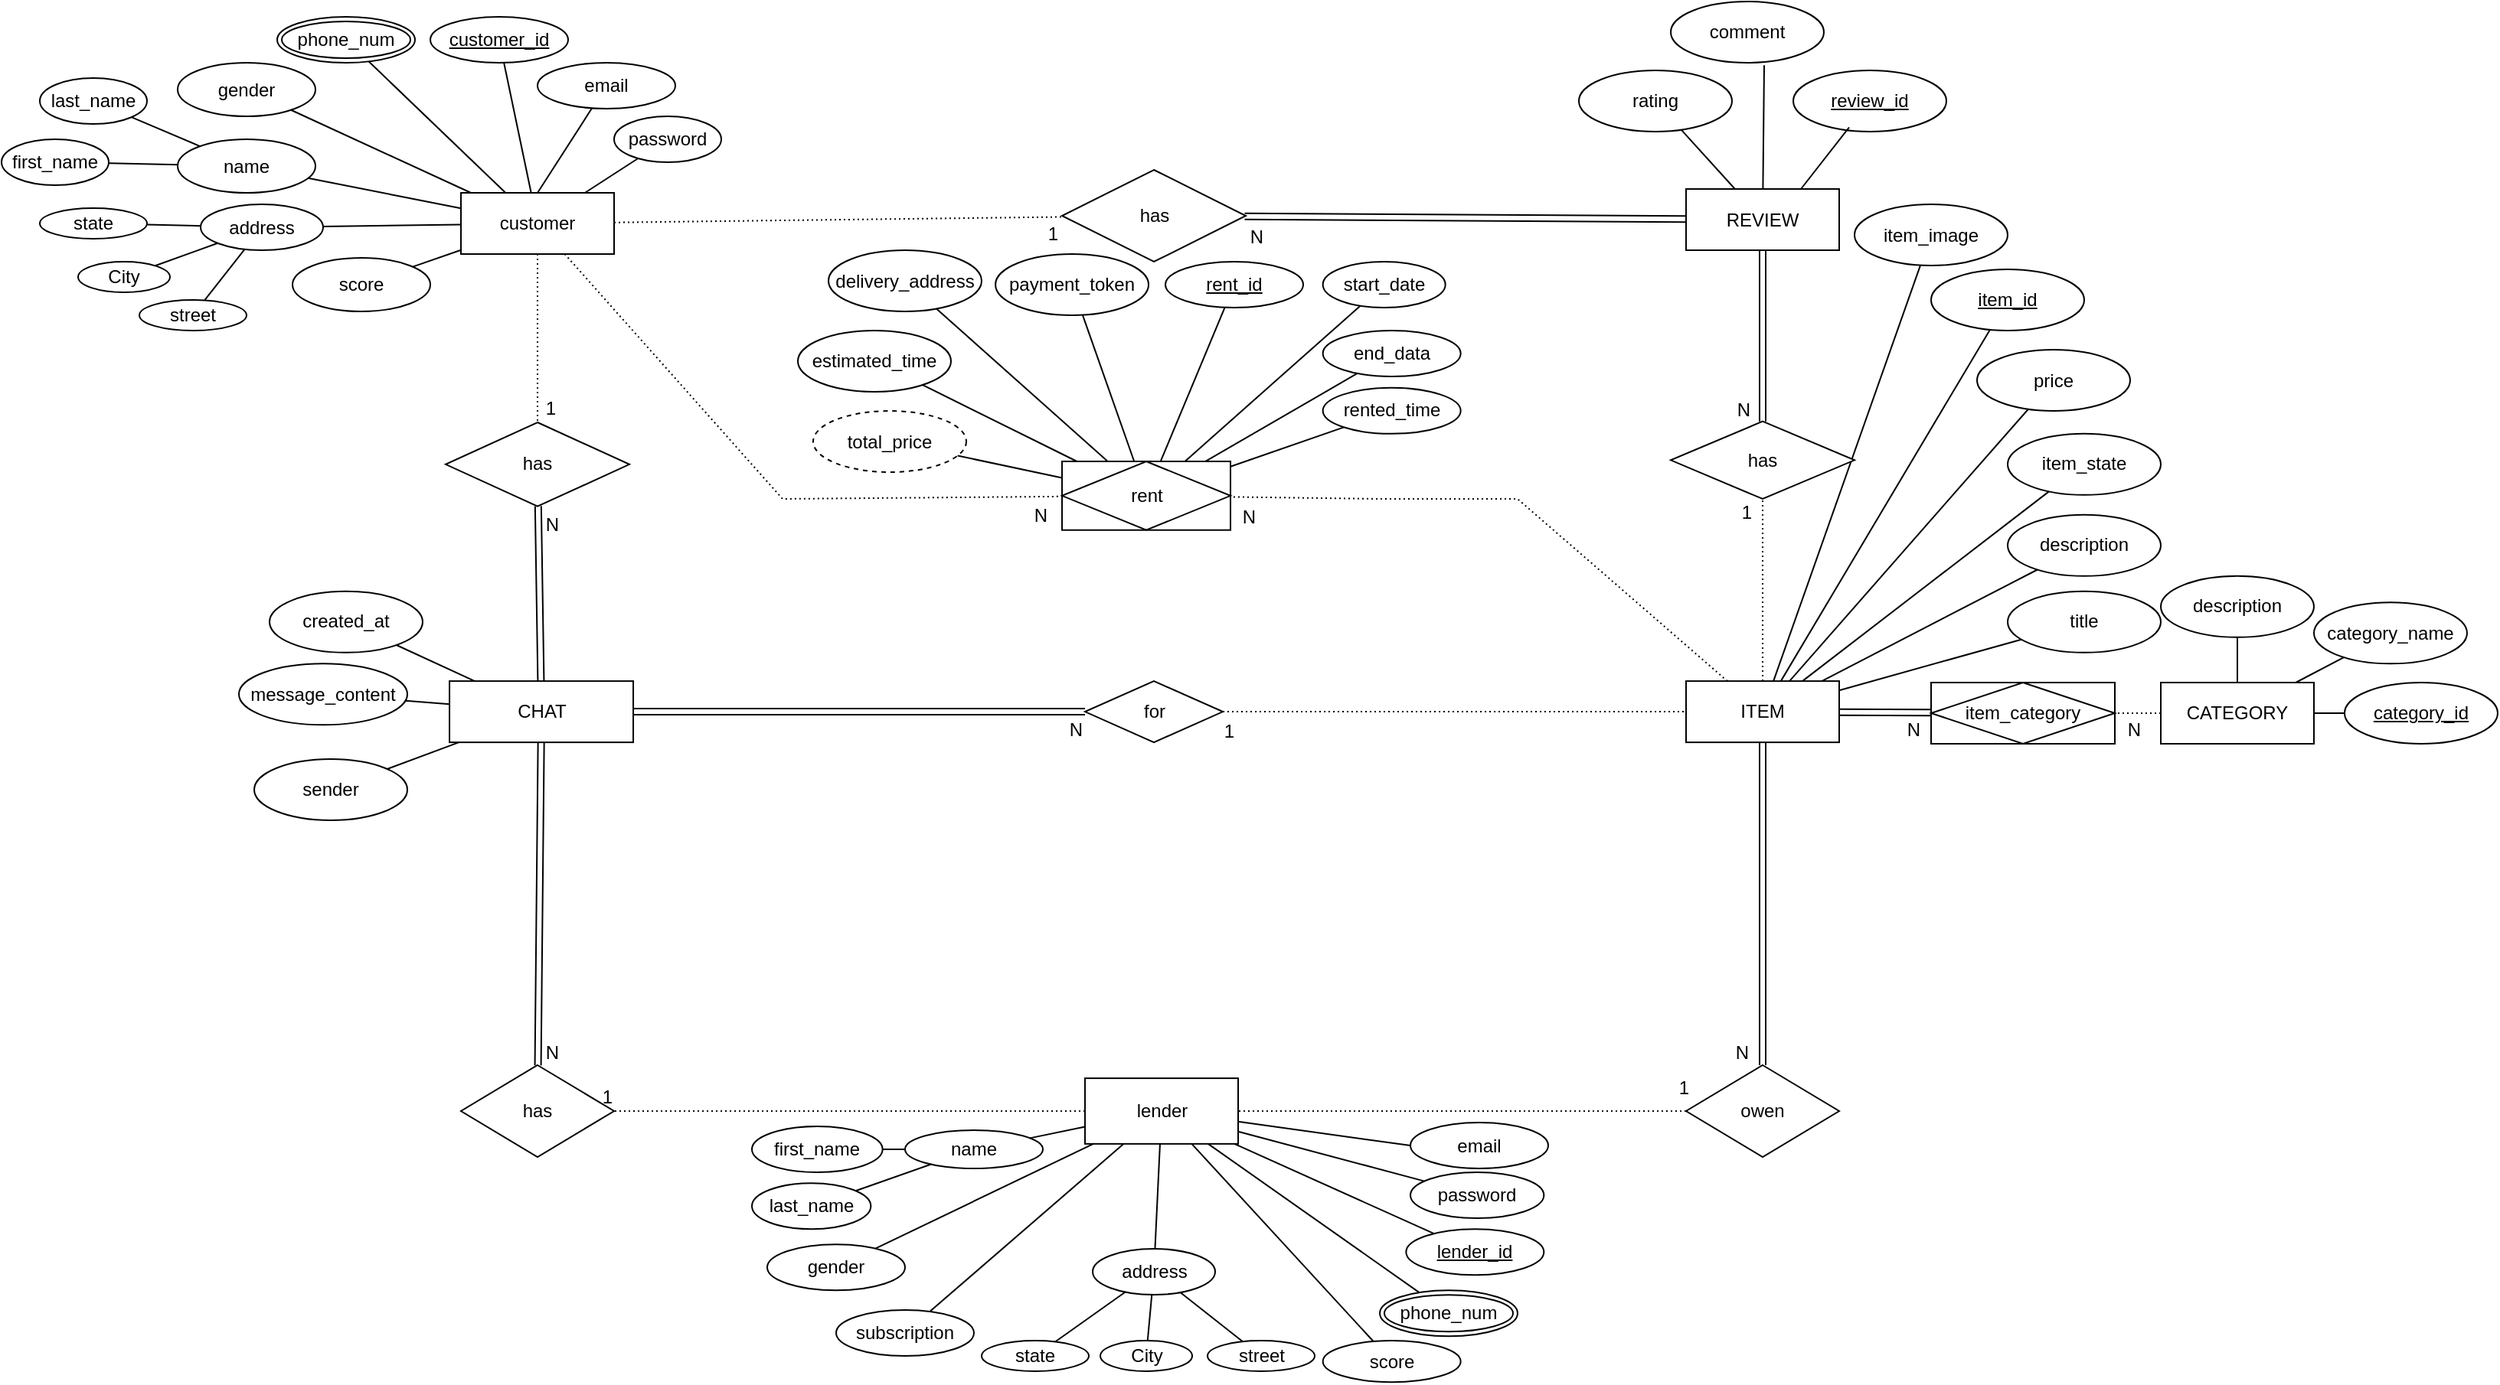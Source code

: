 <mxfile version="26.2.2">
  <diagram name="Page-1" id="l9JlZQkNLKE_KTfB_-UX">
    <mxGraphModel dx="3428" dy="1243" grid="1" gridSize="10" guides="1" tooltips="1" connect="1" arrows="1" fold="1" page="0" pageScale="1" pageWidth="1654" pageHeight="1169" background="#ffffff" math="0" shadow="0">
      <root>
        <mxCell id="0" />
        <mxCell id="1" parent="0" />
        <mxCell id="wPHAMOmzvQz0wvzDcsgE-16" value="ITEM" style="whiteSpace=wrap;html=1;align=center;labelBackgroundColor=none;" parent="1" vertex="1">
          <mxGeometry x="-530.0" y="439.06" width="100" height="40" as="geometry" />
        </mxCell>
        <mxCell id="wPHAMOmzvQz0wvzDcsgE-18" value="CATEGORY" style="whiteSpace=wrap;html=1;align=center;labelBackgroundColor=none;" parent="1" vertex="1">
          <mxGeometry x="-220" y="440" width="100" height="40" as="geometry" />
        </mxCell>
        <mxCell id="wPHAMOmzvQz0wvzDcsgE-19" value="CHAT" style="whiteSpace=wrap;html=1;align=center;labelBackgroundColor=none;" parent="1" vertex="1">
          <mxGeometry x="-1337.48" y="439.06" width="120" height="40" as="geometry" />
        </mxCell>
        <mxCell id="wPHAMOmzvQz0wvzDcsgE-49" value="address" style="ellipse;whiteSpace=wrap;html=1;align=center;labelBackgroundColor=none;" parent="1" vertex="1">
          <mxGeometry x="-1500" y="127.5" width="80" height="30" as="geometry" />
        </mxCell>
        <mxCell id="wPHAMOmzvQz0wvzDcsgE-50" value="gender" style="ellipse;whiteSpace=wrap;html=1;align=center;labelBackgroundColor=none;" parent="1" vertex="1">
          <mxGeometry x="-1130" y="807.13" width="90" height="30" as="geometry" />
        </mxCell>
        <mxCell id="wPHAMOmzvQz0wvzDcsgE-51" value="name" style="ellipse;whiteSpace=wrap;html=1;align=center;labelBackgroundColor=none;" parent="1" vertex="1">
          <mxGeometry x="-1040" y="732.5" width="90" height="25" as="geometry" />
        </mxCell>
        <mxCell id="wPHAMOmzvQz0wvzDcsgE-59" value="last_name" style="ellipse;whiteSpace=wrap;html=1;align=center;labelBackgroundColor=none;" parent="1" vertex="1">
          <mxGeometry x="-1140.0" y="767.13" width="77.67" height="30" as="geometry" />
        </mxCell>
        <mxCell id="wPHAMOmzvQz0wvzDcsgE-61" value="" style="endArrow=none;html=1;rounded=0;labelBackgroundColor=none;fontColor=default;" parent="1" source="zcDrhBrNaWHTgkZdKlLX-1" target="wPHAMOmzvQz0wvzDcsgE-50" edge="1">
          <mxGeometry relative="1" as="geometry">
            <mxPoint x="-637.17" y="867.13" as="sourcePoint" />
            <mxPoint x="-577.17" y="937.13" as="targetPoint" />
          </mxGeometry>
        </mxCell>
        <mxCell id="wPHAMOmzvQz0wvzDcsgE-62" value="" style="endArrow=none;html=1;rounded=0;labelBackgroundColor=none;fontColor=default;" parent="1" source="zcDrhBrNaWHTgkZdKlLX-2" target="wPHAMOmzvQz0wvzDcsgE-49" edge="1">
          <mxGeometry relative="1" as="geometry">
            <mxPoint x="-1350" y="-259.74" as="sourcePoint" />
            <mxPoint x="-730" y="610.26" as="targetPoint" />
          </mxGeometry>
        </mxCell>
        <mxCell id="wPHAMOmzvQz0wvzDcsgE-63" value="score" style="ellipse;whiteSpace=wrap;html=1;align=center;labelBackgroundColor=none;" parent="1" vertex="1">
          <mxGeometry x="-767.17" y="870" width="90" height="27.13" as="geometry" />
        </mxCell>
        <mxCell id="wPHAMOmzvQz0wvzDcsgE-64" value="" style="endArrow=none;html=1;rounded=0;labelBackgroundColor=none;fontColor=default;" parent="1" source="zcDrhBrNaWHTgkZdKlLX-1" target="wPHAMOmzvQz0wvzDcsgE-63" edge="1">
          <mxGeometry relative="1" as="geometry">
            <mxPoint x="-587.17" y="867.13" as="sourcePoint" />
            <mxPoint x="-647.17" y="737.13" as="targetPoint" />
            <Array as="points" />
          </mxGeometry>
        </mxCell>
        <mxCell id="wPHAMOmzvQz0wvzDcsgE-66" value="state" style="ellipse;whiteSpace=wrap;html=1;align=center;labelBackgroundColor=none;" parent="1" vertex="1">
          <mxGeometry x="-1605" y="130" width="70" height="20" as="geometry" />
        </mxCell>
        <mxCell id="wPHAMOmzvQz0wvzDcsgE-67" value="" style="endArrow=none;html=1;rounded=0;labelBackgroundColor=none;fontColor=default;" parent="1" source="wPHAMOmzvQz0wvzDcsgE-66" target="wPHAMOmzvQz0wvzDcsgE-49" edge="1">
          <mxGeometry relative="1" as="geometry">
            <mxPoint x="-890" y="520.26" as="sourcePoint" />
            <mxPoint x="-730" y="520.26" as="targetPoint" />
          </mxGeometry>
        </mxCell>
        <mxCell id="wPHAMOmzvQz0wvzDcsgE-68" value="street" style="ellipse;whiteSpace=wrap;html=1;align=center;labelBackgroundColor=none;" parent="1" vertex="1">
          <mxGeometry x="-1540" y="190" width="70" height="20" as="geometry" />
        </mxCell>
        <mxCell id="wPHAMOmzvQz0wvzDcsgE-70" value="" style="endArrow=none;html=1;rounded=0;labelBackgroundColor=none;fontColor=default;" parent="1" source="wPHAMOmzvQz0wvzDcsgE-68" target="wPHAMOmzvQz0wvzDcsgE-49" edge="1">
          <mxGeometry relative="1" as="geometry">
            <mxPoint x="-890" y="520.26" as="sourcePoint" />
            <mxPoint x="-730" y="520.26" as="targetPoint" />
            <Array as="points" />
          </mxGeometry>
        </mxCell>
        <mxCell id="wPHAMOmzvQz0wvzDcsgE-72" value="" style="endArrow=none;html=1;rounded=0;labelBackgroundColor=none;fontColor=default;" parent="1" source="wPHAMOmzvQz0wvzDcsgE-71" target="wPHAMOmzvQz0wvzDcsgE-49" edge="1">
          <mxGeometry relative="1" as="geometry">
            <mxPoint x="-1510.02" y="210" as="sourcePoint" />
            <mxPoint x="-730" y="520.26" as="targetPoint" />
          </mxGeometry>
        </mxCell>
        <mxCell id="wPHAMOmzvQz0wvzDcsgE-74" value="" style="endArrow=none;html=1;rounded=0;labelBackgroundColor=none;fontColor=default;" parent="1" source="zcDrhBrNaWHTgkZdKlLX-1" target="wPHAMOmzvQz0wvzDcsgE-80" edge="1">
          <mxGeometry relative="1" as="geometry">
            <mxPoint x="-597.17" y="857.13" as="sourcePoint" />
            <mxPoint x="-557.65" y="854.655" as="targetPoint" />
          </mxGeometry>
        </mxCell>
        <mxCell id="wPHAMOmzvQz0wvzDcsgE-75" value="" style="endArrow=none;html=1;rounded=0;labelBackgroundColor=none;fontColor=default;" parent="1" source="wPHAMOmzvQz0wvzDcsgE-59" target="wPHAMOmzvQz0wvzDcsgE-51" edge="1">
          <mxGeometry relative="1" as="geometry">
            <mxPoint x="-745.97" y="782.13" as="sourcePoint" />
            <mxPoint x="-585.97" y="782.13" as="targetPoint" />
          </mxGeometry>
        </mxCell>
        <mxCell id="wPHAMOmzvQz0wvzDcsgE-77" value="" style="endArrow=none;html=1;rounded=0;labelBackgroundColor=none;fontColor=default;" parent="1" source="wPHAMOmzvQz0wvzDcsgE-55" target="wPHAMOmzvQz0wvzDcsgE-51" edge="1">
          <mxGeometry relative="1" as="geometry">
            <mxPoint x="-990.97" y="902.13" as="sourcePoint" />
            <mxPoint x="-585.97" y="782.13" as="targetPoint" />
          </mxGeometry>
        </mxCell>
        <mxCell id="wPHAMOmzvQz0wvzDcsgE-78" value="" style="endArrow=none;html=1;rounded=0;labelBackgroundColor=none;fontColor=default;" parent="1" source="wPHAMOmzvQz0wvzDcsgE-51" target="zcDrhBrNaWHTgkZdKlLX-1" edge="1">
          <mxGeometry relative="1" as="geometry">
            <mxPoint x="-737.17" y="847.13" as="sourcePoint" />
            <mxPoint x="-687.17" y="857.13" as="targetPoint" />
          </mxGeometry>
        </mxCell>
        <mxCell id="wPHAMOmzvQz0wvzDcsgE-79" value="phone_num" style="ellipse;shape=doubleEllipse;margin=3;whiteSpace=wrap;html=1;align=center;labelBackgroundColor=none;" parent="1" vertex="1">
          <mxGeometry x="-730.0" y="837.13" width="90" height="30" as="geometry" />
        </mxCell>
        <mxCell id="wPHAMOmzvQz0wvzDcsgE-80" value="lender_id" style="ellipse;whiteSpace=wrap;html=1;align=center;fontStyle=4;labelBackgroundColor=none;" parent="1" vertex="1">
          <mxGeometry x="-712.83" y="797.13" width="90" height="30" as="geometry" />
        </mxCell>
        <mxCell id="wPHAMOmzvQz0wvzDcsgE-81" value="" style="endArrow=none;html=1;rounded=0;labelBackgroundColor=none;fontColor=default;" parent="1" source="zcDrhBrNaWHTgkZdKlLX-1" target="wPHAMOmzvQz0wvzDcsgE-79" edge="1">
          <mxGeometry relative="1" as="geometry">
            <mxPoint x="-587.17" y="847.13" as="sourcePoint" />
            <mxPoint x="-577.17" y="847.13" as="targetPoint" />
          </mxGeometry>
        </mxCell>
        <mxCell id="wPHAMOmzvQz0wvzDcsgE-84" value="email" style="ellipse;whiteSpace=wrap;html=1;align=center;labelBackgroundColor=none;" parent="1" vertex="1">
          <mxGeometry x="-710.0" y="727.5" width="90" height="30" as="geometry" />
        </mxCell>
        <mxCell id="wPHAMOmzvQz0wvzDcsgE-85" value="" style="endArrow=none;html=1;rounded=0;entryX=0;entryY=0.5;entryDx=0;entryDy=0;labelBackgroundColor=none;fontColor=default;" parent="1" source="zcDrhBrNaWHTgkZdKlLX-1" target="wPHAMOmzvQz0wvzDcsgE-84" edge="1">
          <mxGeometry relative="1" as="geometry">
            <mxPoint x="-587.17" y="837.13" as="sourcePoint" />
            <mxPoint x="-577.17" y="847.13" as="targetPoint" />
          </mxGeometry>
        </mxCell>
        <mxCell id="wPHAMOmzvQz0wvzDcsgE-86" value="password" style="ellipse;whiteSpace=wrap;html=1;align=center;labelBackgroundColor=none;" parent="1" vertex="1">
          <mxGeometry x="-710" y="760" width="87.17" height="30" as="geometry" />
        </mxCell>
        <mxCell id="wPHAMOmzvQz0wvzDcsgE-87" value="" style="endArrow=none;html=1;rounded=0;labelBackgroundColor=none;fontColor=default;" parent="1" source="zcDrhBrNaWHTgkZdKlLX-1" target="wPHAMOmzvQz0wvzDcsgE-86" edge="1">
          <mxGeometry relative="1" as="geometry">
            <mxPoint x="-587.17" y="837.13" as="sourcePoint" />
            <mxPoint x="-577.17" y="847.13" as="targetPoint" />
          </mxGeometry>
        </mxCell>
        <mxCell id="wPHAMOmzvQz0wvzDcsgE-96" value="owen" style="shape=rhombus;perimeter=rhombusPerimeter;whiteSpace=wrap;html=1;align=center;labelBackgroundColor=none;" parent="1" vertex="1">
          <mxGeometry x="-530" y="690" width="100" height="60" as="geometry" />
        </mxCell>
        <mxCell id="wPHAMOmzvQz0wvzDcsgE-97" value="" style="shape=link;html=1;rounded=0;entryX=0.5;entryY=1;entryDx=0;entryDy=0;labelBackgroundColor=none;fontColor=default;" parent="1" source="wPHAMOmzvQz0wvzDcsgE-96" target="wPHAMOmzvQz0wvzDcsgE-16" edge="1">
          <mxGeometry relative="1" as="geometry">
            <mxPoint x="-481.3" y="722.87" as="sourcePoint" />
            <mxPoint x="-596.3" y="552.87" as="targetPoint" />
          </mxGeometry>
        </mxCell>
        <mxCell id="wPHAMOmzvQz0wvzDcsgE-99" value="" style="endArrow=none;html=1;rounded=0;dashed=1;dashPattern=1 2;labelBackgroundColor=none;fontColor=default;" parent="1" source="wPHAMOmzvQz0wvzDcsgE-96" target="zcDrhBrNaWHTgkZdKlLX-1" edge="1">
          <mxGeometry relative="1" as="geometry">
            <mxPoint x="-1002.17" y="640" as="sourcePoint" />
            <mxPoint x="-985.17" y="933.76" as="targetPoint" />
            <Array as="points" />
          </mxGeometry>
        </mxCell>
        <mxCell id="wPHAMOmzvQz0wvzDcsgE-111" value="item_id" style="ellipse;whiteSpace=wrap;html=1;align=center;fontStyle=4;labelBackgroundColor=none;" parent="1" vertex="1">
          <mxGeometry x="-370" y="170.0" width="100" height="40" as="geometry" />
        </mxCell>
        <mxCell id="wPHAMOmzvQz0wvzDcsgE-113" value="item_image" style="ellipse;whiteSpace=wrap;html=1;align=center;labelBackgroundColor=none;" parent="1" vertex="1">
          <mxGeometry x="-420" y="127.5" width="100" height="40" as="geometry" />
        </mxCell>
        <mxCell id="wPHAMOmzvQz0wvzDcsgE-114" value="price" style="ellipse;whiteSpace=wrap;html=1;align=center;labelBackgroundColor=none;" parent="1" vertex="1">
          <mxGeometry x="-340" y="222.5" width="100" height="40" as="geometry" />
        </mxCell>
        <mxCell id="wPHAMOmzvQz0wvzDcsgE-115" value="description" style="ellipse;whiteSpace=wrap;html=1;align=center;labelBackgroundColor=none;" parent="1" vertex="1">
          <mxGeometry x="-320" y="330.43" width="100" height="40" as="geometry" />
        </mxCell>
        <mxCell id="wPHAMOmzvQz0wvzDcsgE-117" value="item_state" style="ellipse;whiteSpace=wrap;html=1;align=center;labelBackgroundColor=none;" parent="1" vertex="1">
          <mxGeometry x="-320" y="277.43" width="100" height="40" as="geometry" />
        </mxCell>
        <mxCell id="wPHAMOmzvQz0wvzDcsgE-118" value="title" style="ellipse;whiteSpace=wrap;html=1;align=center;labelBackgroundColor=none;" parent="1" vertex="1">
          <mxGeometry x="-320" y="380.43" width="100" height="40" as="geometry" />
        </mxCell>
        <mxCell id="wPHAMOmzvQz0wvzDcsgE-119" value="" style="endArrow=none;html=1;rounded=0;labelBackgroundColor=none;fontColor=default;" parent="1" source="wPHAMOmzvQz0wvzDcsgE-16" target="wPHAMOmzvQz0wvzDcsgE-114" edge="1">
          <mxGeometry relative="1" as="geometry">
            <mxPoint x="-306.3" y="688.72" as="sourcePoint" />
            <mxPoint x="-146.3" y="688.72" as="targetPoint" />
          </mxGeometry>
        </mxCell>
        <mxCell id="wPHAMOmzvQz0wvzDcsgE-120" value="" style="endArrow=none;html=1;rounded=0;labelBackgroundColor=none;fontColor=default;" parent="1" source="wPHAMOmzvQz0wvzDcsgE-16" target="wPHAMOmzvQz0wvzDcsgE-115" edge="1">
          <mxGeometry relative="1" as="geometry">
            <mxPoint x="-306.3" y="688.72" as="sourcePoint" />
            <mxPoint x="-303.1" y="538.72" as="targetPoint" />
          </mxGeometry>
        </mxCell>
        <mxCell id="wPHAMOmzvQz0wvzDcsgE-122" value="" style="endArrow=none;html=1;rounded=0;labelBackgroundColor=none;fontColor=default;" parent="1" source="wPHAMOmzvQz0wvzDcsgE-113" target="wPHAMOmzvQz0wvzDcsgE-16" edge="1">
          <mxGeometry relative="1" as="geometry">
            <mxPoint x="-306.3" y="688.72" as="sourcePoint" />
            <mxPoint x="-426.3" y="578.72" as="targetPoint" />
          </mxGeometry>
        </mxCell>
        <mxCell id="wPHAMOmzvQz0wvzDcsgE-125" value="" style="endArrow=none;html=1;rounded=0;labelBackgroundColor=none;fontColor=default;" parent="1" source="wPHAMOmzvQz0wvzDcsgE-111" target="wPHAMOmzvQz0wvzDcsgE-16" edge="1">
          <mxGeometry relative="1" as="geometry">
            <mxPoint x="-306.3" y="688.72" as="sourcePoint" />
            <mxPoint x="-146.3" y="688.72" as="targetPoint" />
          </mxGeometry>
        </mxCell>
        <mxCell id="wPHAMOmzvQz0wvzDcsgE-126" value="" style="endArrow=none;html=1;rounded=0;labelBackgroundColor=none;fontColor=default;" parent="1" source="wPHAMOmzvQz0wvzDcsgE-117" target="wPHAMOmzvQz0wvzDcsgE-16" edge="1">
          <mxGeometry relative="1" as="geometry">
            <mxPoint x="-306.3" y="688.72" as="sourcePoint" />
            <mxPoint x="-506.3" y="694.72" as="targetPoint" />
          </mxGeometry>
        </mxCell>
        <mxCell id="wPHAMOmzvQz0wvzDcsgE-128" value="" style="endArrow=none;html=1;rounded=0;labelBackgroundColor=none;fontColor=default;" parent="1" source="wPHAMOmzvQz0wvzDcsgE-118" target="wPHAMOmzvQz0wvzDcsgE-16" edge="1">
          <mxGeometry relative="1" as="geometry">
            <mxPoint x="-306.3" y="688.72" as="sourcePoint" />
            <mxPoint x="-146.3" y="688.72" as="targetPoint" />
          </mxGeometry>
        </mxCell>
        <mxCell id="LBv7Q6NV7wOnJ5ve1A3O-20" value="for" style="shape=rhombus;perimeter=rhombusPerimeter;whiteSpace=wrap;html=1;align=center;labelBackgroundColor=none;" parent="1" vertex="1">
          <mxGeometry x="-922.49" y="439.06" width="90" height="40" as="geometry" />
        </mxCell>
        <mxCell id="LBv7Q6NV7wOnJ5ve1A3O-22" value="" style="endArrow=none;html=1;rounded=0;dashed=1;dashPattern=1 2;labelBackgroundColor=none;fontColor=default;" parent="1" source="LBv7Q6NV7wOnJ5ve1A3O-20" target="wPHAMOmzvQz0wvzDcsgE-16" edge="1">
          <mxGeometry relative="1" as="geometry">
            <mxPoint x="-690" y="810" as="sourcePoint" />
            <mxPoint x="-530" y="810" as="targetPoint" />
          </mxGeometry>
        </mxCell>
        <mxCell id="LBv7Q6NV7wOnJ5ve1A3O-24" value="" style="shape=link;html=1;rounded=0;labelBackgroundColor=none;fontColor=default;" parent="1" source="wPHAMOmzvQz0wvzDcsgE-19" target="LBv7Q6NV7wOnJ5ve1A3O-20" edge="1">
          <mxGeometry relative="1" as="geometry">
            <mxPoint x="-1009.83" y="940" as="sourcePoint" />
            <mxPoint x="-1489.83" y="850" as="targetPoint" />
          </mxGeometry>
        </mxCell>
        <mxCell id="LBv7Q6NV7wOnJ5ve1A3O-25" value="N" style="resizable=0;html=1;whiteSpace=wrap;align=right;verticalAlign=bottom;labelBackgroundColor=none;" parent="LBv7Q6NV7wOnJ5ve1A3O-24" connectable="0" vertex="1">
          <mxGeometry x="1" relative="1" as="geometry">
            <mxPoint y="20" as="offset" />
          </mxGeometry>
        </mxCell>
        <mxCell id="LBv7Q6NV7wOnJ5ve1A3O-26" value="has" style="shape=rhombus;perimeter=rhombusPerimeter;whiteSpace=wrap;html=1;align=center;labelBackgroundColor=none;" parent="1" vertex="1">
          <mxGeometry x="-1340" y="270" width="120" height="54.87" as="geometry" />
        </mxCell>
        <mxCell id="LBv7Q6NV7wOnJ5ve1A3O-27" value="" style="endArrow=none;html=1;rounded=0;dashed=1;dashPattern=1 2;labelBackgroundColor=none;fontColor=default;" parent="1" source="zcDrhBrNaWHTgkZdKlLX-2" target="LBv7Q6NV7wOnJ5ve1A3O-26" edge="1">
          <mxGeometry relative="1" as="geometry">
            <mxPoint x="-1510.005" y="75.13" as="sourcePoint" />
            <mxPoint x="-799.89" y="794.87" as="targetPoint" />
          </mxGeometry>
        </mxCell>
        <mxCell id="LBv7Q6NV7wOnJ5ve1A3O-28" value="1" style="resizable=0;html=1;whiteSpace=wrap;align=right;verticalAlign=bottom;labelBackgroundColor=none;" parent="LBv7Q6NV7wOnJ5ve1A3O-27" connectable="0" vertex="1">
          <mxGeometry x="1" relative="1" as="geometry">
            <mxPoint x="13" y="-1" as="offset" />
          </mxGeometry>
        </mxCell>
        <mxCell id="LBv7Q6NV7wOnJ5ve1A3O-29" value="" style="shape=link;html=1;rounded=0;labelBackgroundColor=none;fontColor=default;" parent="1" source="wPHAMOmzvQz0wvzDcsgE-19" target="LBv7Q6NV7wOnJ5ve1A3O-26" edge="1">
          <mxGeometry relative="1" as="geometry">
            <mxPoint x="-1280" y="440" as="sourcePoint" />
            <mxPoint x="-1045" y="466.86" as="targetPoint" />
          </mxGeometry>
        </mxCell>
        <mxCell id="LBv7Q6NV7wOnJ5ve1A3O-30" value="N" style="resizable=0;html=1;whiteSpace=wrap;align=right;verticalAlign=bottom;labelBackgroundColor=none;" parent="LBv7Q6NV7wOnJ5ve1A3O-29" connectable="0" vertex="1">
          <mxGeometry x="1" relative="1" as="geometry">
            <mxPoint x="15" y="21" as="offset" />
          </mxGeometry>
        </mxCell>
        <mxCell id="LBv7Q6NV7wOnJ5ve1A3O-36" value="created_at" style="ellipse;whiteSpace=wrap;html=1;align=center;labelBackgroundColor=none;" parent="1" vertex="1">
          <mxGeometry x="-1455" y="380.43" width="100" height="40" as="geometry" />
        </mxCell>
        <mxCell id="LBv7Q6NV7wOnJ5ve1A3O-38" value="" style="endArrow=none;html=1;rounded=0;labelBackgroundColor=none;fontColor=default;" parent="1" source="LBv7Q6NV7wOnJ5ve1A3O-36" target="wPHAMOmzvQz0wvzDcsgE-19" edge="1">
          <mxGeometry relative="1" as="geometry">
            <mxPoint x="-792.48" y="579.06" as="sourcePoint" />
            <mxPoint x="-632.48" y="579.06" as="targetPoint" />
          </mxGeometry>
        </mxCell>
        <mxCell id="LBv7Q6NV7wOnJ5ve1A3O-51" value="&lt;div&gt;message_content&lt;/div&gt;" style="ellipse;whiteSpace=wrap;html=1;align=center;labelBackgroundColor=none;" parent="1" vertex="1">
          <mxGeometry x="-1475" y="427.67" width="110" height="40" as="geometry" />
        </mxCell>
        <mxCell id="LBv7Q6NV7wOnJ5ve1A3O-58" value="" style="endArrow=none;html=1;rounded=0;labelBackgroundColor=none;fontColor=default;" parent="1" source="wPHAMOmzvQz0wvzDcsgE-19" target="LBv7Q6NV7wOnJ5ve1A3O-51" edge="1">
          <mxGeometry relative="1" as="geometry">
            <mxPoint x="-1363.248" y="593.06" as="sourcePoint" />
            <mxPoint x="-740.0" y="744.65" as="targetPoint" />
          </mxGeometry>
        </mxCell>
        <mxCell id="LBv7Q6NV7wOnJ5ve1A3O-65" value="item_category" style="shape=associativeEntity;whiteSpace=wrap;html=1;align=center;labelBackgroundColor=none;" parent="1" vertex="1">
          <mxGeometry x="-370" y="440" width="120" height="40" as="geometry" />
        </mxCell>
        <mxCell id="LBv7Q6NV7wOnJ5ve1A3O-71" value="" style="endArrow=none;html=1;rounded=0;dashed=1;dashPattern=1 2;labelBackgroundColor=none;fontColor=default;" parent="1" source="wPHAMOmzvQz0wvzDcsgE-18" target="LBv7Q6NV7wOnJ5ve1A3O-65" edge="1">
          <mxGeometry relative="1" as="geometry">
            <mxPoint x="-494.37" y="310.65" as="sourcePoint" />
            <mxPoint x="-344.37" y="480.65" as="targetPoint" />
          </mxGeometry>
        </mxCell>
        <mxCell id="LBv7Q6NV7wOnJ5ve1A3O-73" value="category_id" style="ellipse;whiteSpace=wrap;html=1;align=center;fontStyle=4;labelBackgroundColor=none;" parent="1" vertex="1">
          <mxGeometry x="-100.0" y="440.0" width="100" height="40" as="geometry" />
        </mxCell>
        <mxCell id="LBv7Q6NV7wOnJ5ve1A3O-74" value="category_name" style="ellipse;whiteSpace=wrap;html=1;align=center;labelBackgroundColor=none;" parent="1" vertex="1">
          <mxGeometry x="-120.0" y="387.67" width="100" height="40" as="geometry" />
        </mxCell>
        <mxCell id="LBv7Q6NV7wOnJ5ve1A3O-75" value="description" style="ellipse;whiteSpace=wrap;html=1;align=center;labelBackgroundColor=none;" parent="1" vertex="1">
          <mxGeometry x="-220.0" y="370.43" width="100" height="40" as="geometry" />
        </mxCell>
        <mxCell id="LBv7Q6NV7wOnJ5ve1A3O-76" value="" style="endArrow=none;html=1;rounded=0;labelBackgroundColor=none;fontColor=default;" parent="1" source="wPHAMOmzvQz0wvzDcsgE-18" target="LBv7Q6NV7wOnJ5ve1A3O-74" edge="1">
          <mxGeometry relative="1" as="geometry">
            <mxPoint x="-695" y="409.06" as="sourcePoint" />
            <mxPoint x="-535" y="409.06" as="targetPoint" />
          </mxGeometry>
        </mxCell>
        <mxCell id="LBv7Q6NV7wOnJ5ve1A3O-77" value="" style="endArrow=none;html=1;rounded=0;labelBackgroundColor=none;fontColor=default;" parent="1" source="wPHAMOmzvQz0wvzDcsgE-18" target="LBv7Q6NV7wOnJ5ve1A3O-73" edge="1">
          <mxGeometry relative="1" as="geometry">
            <mxPoint x="-695" y="409.06" as="sourcePoint" />
            <mxPoint x="-535" y="409.06" as="targetPoint" />
          </mxGeometry>
        </mxCell>
        <mxCell id="LBv7Q6NV7wOnJ5ve1A3O-78" value="" style="endArrow=none;html=1;rounded=0;labelBackgroundColor=none;fontColor=default;" parent="1" source="LBv7Q6NV7wOnJ5ve1A3O-75" target="wPHAMOmzvQz0wvzDcsgE-18" edge="1">
          <mxGeometry relative="1" as="geometry">
            <mxPoint x="-695" y="409.06" as="sourcePoint" />
            <mxPoint x="-535" y="409.06" as="targetPoint" />
          </mxGeometry>
        </mxCell>
        <mxCell id="LBv7Q6NV7wOnJ5ve1A3O-79" value="" style="shape=link;html=1;rounded=0;labelBackgroundColor=none;fontColor=default;" parent="1" source="wPHAMOmzvQz0wvzDcsgE-16" target="LBv7Q6NV7wOnJ5ve1A3O-65" edge="1">
          <mxGeometry relative="1" as="geometry">
            <mxPoint x="-730" y="288.72" as="sourcePoint" />
            <mxPoint x="-570" y="288.72" as="targetPoint" />
          </mxGeometry>
        </mxCell>
        <mxCell id="LBv7Q6NV7wOnJ5ve1A3O-80" value="N" style="resizable=0;html=1;whiteSpace=wrap;align=right;verticalAlign=bottom;labelBackgroundColor=none;" parent="LBv7Q6NV7wOnJ5ve1A3O-79" connectable="0" vertex="1">
          <mxGeometry x="1" relative="1" as="geometry">
            <mxPoint x="-5" y="20" as="offset" />
          </mxGeometry>
        </mxCell>
        <mxCell id="LBv7Q6NV7wOnJ5ve1A3O-121" value="delivery_address" style="ellipse;whiteSpace=wrap;html=1;align=center;labelBackgroundColor=none;" parent="1" vertex="1">
          <mxGeometry x="-1090" y="157.5" width="100" height="40" as="geometry" />
        </mxCell>
        <mxCell id="LBv7Q6NV7wOnJ5ve1A3O-122" value="" style="endArrow=none;html=1;rounded=0;labelBackgroundColor=none;fontColor=default;" parent="1" source="zcDrhBrNaWHTgkZdKlLX-59" target="LBv7Q6NV7wOnJ5ve1A3O-121" edge="1">
          <mxGeometry relative="1" as="geometry">
            <mxPoint x="-909.218" y="521.68" as="sourcePoint" />
            <mxPoint x="-497.17" y="74.68" as="targetPoint" />
            <Array as="points" />
          </mxGeometry>
        </mxCell>
        <mxCell id="aZTp0AiIuB95CZH_338X-19" value="REVIEW" style="whiteSpace=wrap;html=1;align=center;labelBackgroundColor=none;" parent="1" vertex="1">
          <mxGeometry x="-530" y="117.5" width="100" height="40" as="geometry" />
        </mxCell>
        <mxCell id="aZTp0AiIuB95CZH_338X-21" value="review_id" style="ellipse;whiteSpace=wrap;html=1;align=center;fontStyle=4;labelBackgroundColor=none;" parent="1" vertex="1">
          <mxGeometry x="-460.0" y="40" width="100" height="40" as="geometry" />
        </mxCell>
        <mxCell id="aZTp0AiIuB95CZH_338X-23" value="comment" style="ellipse;whiteSpace=wrap;html=1;align=center;labelBackgroundColor=none;" parent="1" vertex="1">
          <mxGeometry x="-540" y="-5" width="100" height="40" as="geometry" />
        </mxCell>
        <mxCell id="aZTp0AiIuB95CZH_338X-24" value="" style="endArrow=none;html=1;rounded=0;exitX=0.365;exitY=0.929;exitDx=0;exitDy=0;exitPerimeter=0;entryX=0.75;entryY=0;entryDx=0;entryDy=0;labelBackgroundColor=none;fontColor=default;" parent="1" source="aZTp0AiIuB95CZH_338X-21" target="aZTp0AiIuB95CZH_338X-19" edge="1">
          <mxGeometry relative="1" as="geometry">
            <mxPoint x="612.83" y="687.5" as="sourcePoint" />
            <mxPoint x="772.83" y="687.5" as="targetPoint" />
          </mxGeometry>
        </mxCell>
        <mxCell id="aZTp0AiIuB95CZH_338X-25" value="" style="endArrow=none;html=1;rounded=0;exitX=0.61;exitY=1.042;exitDx=0;exitDy=0;exitPerimeter=0;labelBackgroundColor=none;fontColor=default;" parent="1" source="aZTp0AiIuB95CZH_338X-23" target="aZTp0AiIuB95CZH_338X-19" edge="1">
          <mxGeometry relative="1" as="geometry">
            <mxPoint x="612.83" y="687.5" as="sourcePoint" />
            <mxPoint x="772.83" y="687.5" as="targetPoint" />
          </mxGeometry>
        </mxCell>
        <mxCell id="aZTp0AiIuB95CZH_338X-26" value="" style="endArrow=none;html=1;rounded=0;labelBackgroundColor=none;fontColor=default;" parent="1" source="aZTp0AiIuB95CZH_338X-22" target="aZTp0AiIuB95CZH_338X-19" edge="1">
          <mxGeometry relative="1" as="geometry">
            <mxPoint x="-564.57" y="46.18" as="sourcePoint" />
            <mxPoint x="772.83" y="687.5" as="targetPoint" />
          </mxGeometry>
        </mxCell>
        <mxCell id="aZTp0AiIuB95CZH_338X-31" value="" style="endArrow=none;html=1;rounded=0;dashed=1;dashPattern=1 2;labelBackgroundColor=none;fontColor=default;" parent="1" source="zcDrhBrNaWHTgkZdKlLX-2" target="aZTp0AiIuB95CZH_338X-33" edge="1">
          <mxGeometry relative="1" as="geometry">
            <mxPoint x="-1133.273" y="335" as="sourcePoint" />
            <mxPoint x="-920" y="80" as="targetPoint" />
          </mxGeometry>
        </mxCell>
        <mxCell id="aZTp0AiIuB95CZH_338X-32" value="1" style="resizable=0;html=1;whiteSpace=wrap;align=right;verticalAlign=bottom;labelBackgroundColor=none;" parent="aZTp0AiIuB95CZH_338X-31" connectable="0" vertex="1">
          <mxGeometry x="1" relative="1" as="geometry">
            <mxPoint x="-2" y="20" as="offset" />
          </mxGeometry>
        </mxCell>
        <mxCell id="aZTp0AiIuB95CZH_338X-33" value="has" style="shape=rhombus;perimeter=rhombusPerimeter;whiteSpace=wrap;html=1;align=center;labelBackgroundColor=none;" parent="1" vertex="1">
          <mxGeometry x="-937.49" y="105" width="120" height="60" as="geometry" />
        </mxCell>
        <mxCell id="aZTp0AiIuB95CZH_338X-34" value="" style="shape=link;html=1;rounded=0;labelBackgroundColor=none;fontColor=default;" parent="1" source="aZTp0AiIuB95CZH_338X-19" target="aZTp0AiIuB95CZH_338X-33" edge="1">
          <mxGeometry relative="1" as="geometry">
            <mxPoint x="-750" y="810" as="sourcePoint" />
            <mxPoint x="-590" y="810" as="targetPoint" />
          </mxGeometry>
        </mxCell>
        <mxCell id="aZTp0AiIuB95CZH_338X-35" value="N" style="resizable=0;html=1;whiteSpace=wrap;align=right;verticalAlign=bottom;labelBackgroundColor=none;" parent="aZTp0AiIuB95CZH_338X-34" connectable="0" vertex="1">
          <mxGeometry x="1" relative="1" as="geometry">
            <mxPoint x="13" y="22" as="offset" />
          </mxGeometry>
        </mxCell>
        <mxCell id="zcDrhBrNaWHTgkZdKlLX-2" value="customer" style="whiteSpace=wrap;html=1;align=center;labelBackgroundColor=none;" parent="1" vertex="1">
          <mxGeometry x="-1330" y="120" width="100" height="40" as="geometry" />
        </mxCell>
        <mxCell id="zcDrhBrNaWHTgkZdKlLX-1" value="lender" style="whiteSpace=wrap;html=1;align=center;labelBackgroundColor=none;" parent="1" vertex="1">
          <mxGeometry x="-922.49" y="698.56" width="100" height="42.87" as="geometry" />
        </mxCell>
        <mxCell id="zcDrhBrNaWHTgkZdKlLX-6" value="name" style="ellipse;whiteSpace=wrap;html=1;align=center;labelBackgroundColor=none;" parent="1" vertex="1">
          <mxGeometry x="-1515" y="85" width="90" height="35" as="geometry" />
        </mxCell>
        <mxCell id="zcDrhBrNaWHTgkZdKlLX-7" value="first_name" style="ellipse;whiteSpace=wrap;html=1;align=center;labelBackgroundColor=none;" parent="1" vertex="1">
          <mxGeometry x="-1630" y="85" width="70" height="30" as="geometry" />
        </mxCell>
        <mxCell id="zcDrhBrNaWHTgkZdKlLX-9" value="last_name" style="ellipse;whiteSpace=wrap;html=1;align=center;labelBackgroundColor=none;" parent="1" vertex="1">
          <mxGeometry x="-1605" y="45" width="70" height="30" as="geometry" />
        </mxCell>
        <mxCell id="zcDrhBrNaWHTgkZdKlLX-10" value="" style="endArrow=none;html=1;rounded=0;labelBackgroundColor=none;fontColor=default;" parent="1" source="zcDrhBrNaWHTgkZdKlLX-9" target="zcDrhBrNaWHTgkZdKlLX-6" edge="1">
          <mxGeometry relative="1" as="geometry">
            <mxPoint x="-510" y="810.26" as="sourcePoint" />
            <mxPoint x="-1560" y="-159.74" as="targetPoint" />
            <Array as="points" />
          </mxGeometry>
        </mxCell>
        <mxCell id="zcDrhBrNaWHTgkZdKlLX-12" value="" style="endArrow=none;html=1;rounded=0;labelBackgroundColor=none;fontColor=default;" parent="1" source="zcDrhBrNaWHTgkZdKlLX-7" target="zcDrhBrNaWHTgkZdKlLX-6" edge="1">
          <mxGeometry relative="1" as="geometry">
            <mxPoint x="-1160" y="660.26" as="sourcePoint" />
            <mxPoint x="-640" y="700.26" as="targetPoint" />
          </mxGeometry>
        </mxCell>
        <mxCell id="zcDrhBrNaWHTgkZdKlLX-14" value="email" style="ellipse;whiteSpace=wrap;html=1;align=center;labelBackgroundColor=none;" parent="1" vertex="1">
          <mxGeometry x="-1280" y="35" width="90" height="30" as="geometry" />
        </mxCell>
        <mxCell id="zcDrhBrNaWHTgkZdKlLX-15" value="" style="endArrow=none;html=1;rounded=0;exitX=0.5;exitY=0;exitDx=0;exitDy=0;labelBackgroundColor=none;fontColor=default;" parent="1" source="zcDrhBrNaWHTgkZdKlLX-2" target="zcDrhBrNaWHTgkZdKlLX-14" edge="1">
          <mxGeometry relative="1" as="geometry">
            <mxPoint x="-1445" y="-209.74" as="sourcePoint" />
            <mxPoint x="-1456.648" y="-360.001" as="targetPoint" />
            <Array as="points" />
          </mxGeometry>
        </mxCell>
        <mxCell id="zcDrhBrNaWHTgkZdKlLX-16" value="password" style="ellipse;whiteSpace=wrap;html=1;align=center;labelBackgroundColor=none;" parent="1" vertex="1">
          <mxGeometry x="-1230" y="70" width="70" height="30" as="geometry" />
        </mxCell>
        <mxCell id="zcDrhBrNaWHTgkZdKlLX-17" value="" style="endArrow=none;html=1;rounded=0;labelBackgroundColor=none;fontColor=default;" parent="1" source="zcDrhBrNaWHTgkZdKlLX-2" target="zcDrhBrNaWHTgkZdKlLX-16" edge="1">
          <mxGeometry relative="1" as="geometry">
            <mxPoint x="-1300" y="-279.74" as="sourcePoint" />
            <mxPoint x="-1345" y="-329.74" as="targetPoint" />
            <Array as="points" />
          </mxGeometry>
        </mxCell>
        <mxCell id="zcDrhBrNaWHTgkZdKlLX-18" value="gender" style="ellipse;whiteSpace=wrap;html=1;align=center;labelBackgroundColor=none;" parent="1" vertex="1">
          <mxGeometry x="-1515" y="35" width="90" height="35" as="geometry" />
        </mxCell>
        <mxCell id="zcDrhBrNaWHTgkZdKlLX-19" value="" style="endArrow=none;html=1;rounded=0;labelBackgroundColor=none;fontColor=default;" parent="1" source="zcDrhBrNaWHTgkZdKlLX-2" target="zcDrhBrNaWHTgkZdKlLX-18" edge="1">
          <mxGeometry relative="1" as="geometry">
            <mxPoint x="-870" y="465.26" as="sourcePoint" />
            <mxPoint x="-1565" y="-339.74" as="targetPoint" />
            <Array as="points" />
          </mxGeometry>
        </mxCell>
        <mxCell id="zcDrhBrNaWHTgkZdKlLX-45" value="" style="endArrow=none;html=1;rounded=0;labelBackgroundColor=none;fontColor=default;" parent="1" source="zcDrhBrNaWHTgkZdKlLX-6" target="zcDrhBrNaWHTgkZdKlLX-2" edge="1">
          <mxGeometry relative="1" as="geometry">
            <mxPoint x="-1722" y="-240.74" as="sourcePoint" />
            <mxPoint x="-1636" y="-149.74" as="targetPoint" />
          </mxGeometry>
        </mxCell>
        <mxCell id="zcDrhBrNaWHTgkZdKlLX-46" value="has" style="shape=rhombus;perimeter=rhombusPerimeter;whiteSpace=wrap;html=1;align=center;labelBackgroundColor=none;" parent="1" vertex="1">
          <mxGeometry x="-1330" y="690" width="100" height="60" as="geometry" />
        </mxCell>
        <mxCell id="zcDrhBrNaWHTgkZdKlLX-47" value="" style="endArrow=none;html=1;rounded=0;dashed=1;dashPattern=1 2;entryX=1;entryY=0.5;entryDx=0;entryDy=0;labelBackgroundColor=none;fontColor=default;" parent="1" source="zcDrhBrNaWHTgkZdKlLX-1" target="zcDrhBrNaWHTgkZdKlLX-46" edge="1">
          <mxGeometry relative="1" as="geometry">
            <mxPoint x="-654.67" y="837.13" as="sourcePoint" />
            <mxPoint x="-854.67" y="767.13" as="targetPoint" />
          </mxGeometry>
        </mxCell>
        <mxCell id="zcDrhBrNaWHTgkZdKlLX-48" value="1" style="resizable=0;html=1;whiteSpace=wrap;align=right;verticalAlign=bottom;labelBackgroundColor=none;" parent="zcDrhBrNaWHTgkZdKlLX-47" connectable="0" vertex="1">
          <mxGeometry x="1" relative="1" as="geometry">
            <mxPoint as="offset" />
          </mxGeometry>
        </mxCell>
        <mxCell id="zcDrhBrNaWHTgkZdKlLX-49" value="" style="shape=link;html=1;rounded=0;labelBackgroundColor=none;fontColor=default;" parent="1" source="wPHAMOmzvQz0wvzDcsgE-19" target="zcDrhBrNaWHTgkZdKlLX-46" edge="1">
          <mxGeometry relative="1" as="geometry">
            <mxPoint x="-860" y="760" as="sourcePoint" />
            <mxPoint x="-520" y="820" as="targetPoint" />
          </mxGeometry>
        </mxCell>
        <mxCell id="zcDrhBrNaWHTgkZdKlLX-50" value="N" style="resizable=0;html=1;whiteSpace=wrap;align=right;verticalAlign=bottom;labelBackgroundColor=none;" parent="zcDrhBrNaWHTgkZdKlLX-49" connectable="0" vertex="1">
          <mxGeometry x="1" relative="1" as="geometry">
            <mxPoint x="15" as="offset" />
          </mxGeometry>
        </mxCell>
        <mxCell id="zcDrhBrNaWHTgkZdKlLX-52" value="rent_id" style="ellipse;whiteSpace=wrap;html=1;align=center;fontStyle=4;labelBackgroundColor=none;" parent="1" vertex="1">
          <mxGeometry x="-870" y="165" width="90" height="30" as="geometry" />
        </mxCell>
        <mxCell id="zcDrhBrNaWHTgkZdKlLX-53" value="rented_time" style="ellipse;whiteSpace=wrap;html=1;align=center;labelBackgroundColor=none;" parent="1" vertex="1">
          <mxGeometry x="-767.17" y="247.43" width="90" height="30" as="geometry" />
        </mxCell>
        <mxCell id="zcDrhBrNaWHTgkZdKlLX-54" value="end_data" style="ellipse;whiteSpace=wrap;html=1;align=center;labelBackgroundColor=none;" parent="1" vertex="1">
          <mxGeometry x="-767.17" y="210.0" width="90" height="30" as="geometry" />
        </mxCell>
        <mxCell id="zcDrhBrNaWHTgkZdKlLX-55" value="start_date" style="ellipse;whiteSpace=wrap;html=1;align=center;labelBackgroundColor=none;" parent="1" vertex="1">
          <mxGeometry x="-767.17" y="165.0" width="80" height="30" as="geometry" />
        </mxCell>
        <mxCell id="zcDrhBrNaWHTgkZdKlLX-56" value="" style="endArrow=none;html=1;rounded=0;labelBackgroundColor=none;fontColor=default;" parent="1" source="zcDrhBrNaWHTgkZdKlLX-59" target="zcDrhBrNaWHTgkZdKlLX-53" edge="1">
          <mxGeometry relative="1" as="geometry">
            <mxPoint x="-821.13" y="-10.57" as="sourcePoint" />
            <mxPoint x="-822.17" y="130.43" as="targetPoint" />
          </mxGeometry>
        </mxCell>
        <mxCell id="zcDrhBrNaWHTgkZdKlLX-57" value="" style="endArrow=none;html=1;rounded=0;labelBackgroundColor=none;fontColor=default;" parent="1" source="zcDrhBrNaWHTgkZdKlLX-59" target="zcDrhBrNaWHTgkZdKlLX-54" edge="1">
          <mxGeometry relative="1" as="geometry">
            <mxPoint x="-790.17" y="-0.55" as="sourcePoint" />
            <mxPoint x="-822.17" y="130.43" as="targetPoint" />
          </mxGeometry>
        </mxCell>
        <mxCell id="zcDrhBrNaWHTgkZdKlLX-58" value="" style="endArrow=none;html=1;rounded=0;labelBackgroundColor=none;fontColor=default;" parent="1" source="zcDrhBrNaWHTgkZdKlLX-59" target="zcDrhBrNaWHTgkZdKlLX-55" edge="1">
          <mxGeometry relative="1" as="geometry">
            <mxPoint x="-737.17" y="310.43" as="sourcePoint" />
            <mxPoint x="-507.17" y="12.93" as="targetPoint" />
          </mxGeometry>
        </mxCell>
        <mxCell id="zcDrhBrNaWHTgkZdKlLX-59" value="rent" style="shape=associativeEntity;whiteSpace=wrap;html=1;align=center;labelBackgroundColor=none;" parent="1" vertex="1">
          <mxGeometry x="-937.49" y="295.49" width="110" height="44.87" as="geometry" />
        </mxCell>
        <mxCell id="zcDrhBrNaWHTgkZdKlLX-60" value="" style="endArrow=none;html=1;rounded=0;dashed=1;dashPattern=1 2;labelBackgroundColor=none;fontColor=default;" parent="1" source="zcDrhBrNaWHTgkZdKlLX-2" target="zcDrhBrNaWHTgkZdKlLX-59" edge="1">
          <mxGeometry relative="1" as="geometry">
            <mxPoint x="-1050" y="-230" as="sourcePoint" />
            <mxPoint x="-885" y="100" as="targetPoint" />
            <Array as="points">
              <mxPoint x="-1120" y="320" />
            </Array>
          </mxGeometry>
        </mxCell>
        <mxCell id="zcDrhBrNaWHTgkZdKlLX-61" value="" style="resizable=0;html=1;whiteSpace=wrap;align=right;verticalAlign=bottom;labelBackgroundColor=none;" parent="zcDrhBrNaWHTgkZdKlLX-60" connectable="0" vertex="1">
          <mxGeometry x="1" relative="1" as="geometry">
            <mxPoint y="21" as="offset" />
          </mxGeometry>
        </mxCell>
        <mxCell id="zcDrhBrNaWHTgkZdKlLX-62" value="" style="endArrow=none;html=1;rounded=0;dashed=1;dashPattern=1 2;labelBackgroundColor=none;fontColor=default;" parent="1" source="wPHAMOmzvQz0wvzDcsgE-16" target="zcDrhBrNaWHTgkZdKlLX-59" edge="1">
          <mxGeometry relative="1" as="geometry">
            <mxPoint x="-623" y="251.5" as="sourcePoint" />
            <mxPoint x="-565" y="398.533" as="targetPoint" />
            <Array as="points">
              <mxPoint x="-640" y="320" />
              <mxPoint x="-730" y="320" />
            </Array>
          </mxGeometry>
        </mxCell>
        <mxCell id="zcDrhBrNaWHTgkZdKlLX-64" value="" style="endArrow=none;html=1;rounded=0;labelBackgroundColor=none;fontColor=default;" parent="1" source="zcDrhBrNaWHTgkZdKlLX-59" target="zcDrhBrNaWHTgkZdKlLX-52" edge="1">
          <mxGeometry relative="1" as="geometry">
            <mxPoint x="-895.17" y="-9.57" as="sourcePoint" />
            <mxPoint x="-912.17" y="-119.57" as="targetPoint" />
            <Array as="points" />
          </mxGeometry>
        </mxCell>
        <mxCell id="zcDrhBrNaWHTgkZdKlLX-66" value="" style="endArrow=none;html=1;rounded=0;labelBackgroundColor=none;fontColor=default;" parent="1" source="zcDrhBrNaWHTgkZdKlLX-67" target="zcDrhBrNaWHTgkZdKlLX-2" edge="1">
          <mxGeometry relative="1" as="geometry">
            <mxPoint x="-1690" y="-360" as="sourcePoint" />
            <mxPoint x="-1650.48" y="-362.475" as="targetPoint" />
          </mxGeometry>
        </mxCell>
        <mxCell id="zcDrhBrNaWHTgkZdKlLX-67" value="customer_id" style="ellipse;whiteSpace=wrap;html=1;align=center;fontStyle=4;labelBackgroundColor=none;" parent="1" vertex="1">
          <mxGeometry x="-1350" y="5" width="90" height="30" as="geometry" />
        </mxCell>
        <mxCell id="zcDrhBrNaWHTgkZdKlLX-68" value="payment_token" style="ellipse;whiteSpace=wrap;html=1;align=center;" parent="1" vertex="1">
          <mxGeometry x="-980.97" y="160" width="100" height="40" as="geometry" />
        </mxCell>
        <mxCell id="zcDrhBrNaWHTgkZdKlLX-73" value="estimated_time" style="ellipse;whiteSpace=wrap;html=1;align=center;" parent="1" vertex="1">
          <mxGeometry x="-1110" y="210.0" width="100" height="40" as="geometry" />
        </mxCell>
        <mxCell id="zcDrhBrNaWHTgkZdKlLX-74" value="" style="endArrow=none;html=1;rounded=0;" parent="1" source="zcDrhBrNaWHTgkZdKlLX-59" target="zcDrhBrNaWHTgkZdKlLX-73" edge="1">
          <mxGeometry relative="1" as="geometry">
            <mxPoint x="-898.26" y="29.45" as="sourcePoint" />
            <mxPoint x="-597.17" y="48.43" as="targetPoint" />
          </mxGeometry>
        </mxCell>
        <mxCell id="zcDrhBrNaWHTgkZdKlLX-75" value="" style="endArrow=none;html=1;rounded=0;" parent="1" source="zcDrhBrNaWHTgkZdKlLX-59" target="zcDrhBrNaWHTgkZdKlLX-68" edge="1">
          <mxGeometry relative="1" as="geometry">
            <mxPoint x="-918.93" y="27.41" as="sourcePoint" />
            <mxPoint x="-956.87" y="46.03" as="targetPoint" />
          </mxGeometry>
        </mxCell>
        <mxCell id="l5rkrlbVSnDCzaqGxp_b-7" value="1" style="resizable=0;html=1;whiteSpace=wrap;align=right;verticalAlign=bottom;labelBackgroundColor=none;" parent="1" connectable="0" vertex="1">
          <mxGeometry x="-862.167" y="539.996" as="geometry">
            <mxPoint x="39" y="-59" as="offset" />
          </mxGeometry>
        </mxCell>
        <mxCell id="l5rkrlbVSnDCzaqGxp_b-9" value="1" style="resizable=0;html=1;whiteSpace=wrap;align=right;verticalAlign=bottom;labelBackgroundColor=none;" parent="1" connectable="0" vertex="1">
          <mxGeometry x="-487.167" y="304.866" as="geometry">
            <mxPoint x="2" y="33" as="offset" />
          </mxGeometry>
        </mxCell>
        <mxCell id="l5rkrlbVSnDCzaqGxp_b-10" value="1" style="resizable=0;html=1;whiteSpace=wrap;align=right;verticalAlign=bottom;labelBackgroundColor=none;" parent="1" connectable="0" vertex="1">
          <mxGeometry x="-429.997" y="729.996" as="geometry">
            <mxPoint x="-97" y="-16" as="offset" />
          </mxGeometry>
        </mxCell>
        <mxCell id="l5rkrlbVSnDCzaqGxp_b-11" value="N" style="resizable=0;html=1;whiteSpace=wrap;align=right;verticalAlign=bottom;labelBackgroundColor=none;" parent="1" connectable="0" vertex="1">
          <mxGeometry x="-487.166" y="690.005" as="geometry" />
        </mxCell>
        <mxCell id="l5rkrlbVSnDCzaqGxp_b-20" value="" style="endArrow=none;html=1;rounded=0;dashed=1;dashPattern=1 2;labelBackgroundColor=none;fontColor=default;" parent="1" source="wPHAMOmzvQz0wvzDcsgE-16" target="l5rkrlbVSnDCzaqGxp_b-22" edge="1">
          <mxGeometry relative="1" as="geometry">
            <mxPoint x="-480" y="390" as="sourcePoint" />
            <mxPoint x="-469.996" y="330.652" as="targetPoint" />
          </mxGeometry>
        </mxCell>
        <mxCell id="l5rkrlbVSnDCzaqGxp_b-22" value="has" style="shape=rhombus;perimeter=rhombusPerimeter;whiteSpace=wrap;html=1;align=center;labelBackgroundColor=none;" parent="1" vertex="1">
          <mxGeometry x="-540" y="269.32" width="120" height="50.68" as="geometry" />
        </mxCell>
        <mxCell id="l5rkrlbVSnDCzaqGxp_b-23" value="" style="shape=link;html=1;rounded=0;labelBackgroundColor=none;fontColor=default;" parent="1" source="aZTp0AiIuB95CZH_338X-19" target="l5rkrlbVSnDCzaqGxp_b-22" edge="1">
          <mxGeometry relative="1" as="geometry">
            <mxPoint x="-501" y="110" as="sourcePoint" />
            <mxPoint x="-580" y="820" as="targetPoint" />
          </mxGeometry>
        </mxCell>
        <mxCell id="l5rkrlbVSnDCzaqGxp_b-24" value="N" style="resizable=0;html=1;whiteSpace=wrap;align=right;verticalAlign=bottom;labelBackgroundColor=none;" parent="l5rkrlbVSnDCzaqGxp_b-23" connectable="0" vertex="1">
          <mxGeometry x="1" relative="1" as="geometry">
            <mxPoint x="-7" y="1" as="offset" />
          </mxGeometry>
        </mxCell>
        <mxCell id="l5rkrlbVSnDCzaqGxp_b-28" value="score" style="ellipse;whiteSpace=wrap;html=1;align=center;labelBackgroundColor=none;" parent="1" vertex="1">
          <mxGeometry x="-1440" y="162.5" width="90" height="35" as="geometry" />
        </mxCell>
        <mxCell id="l5rkrlbVSnDCzaqGxp_b-29" value="" style="endArrow=none;html=1;rounded=0;labelBackgroundColor=none;fontColor=default;" parent="1" source="zcDrhBrNaWHTgkZdKlLX-2" target="l5rkrlbVSnDCzaqGxp_b-28" edge="1">
          <mxGeometry relative="1" as="geometry">
            <mxPoint x="-1365" y="120" as="sourcePoint" />
            <mxPoint x="-1200" y="50" as="targetPoint" />
            <Array as="points" />
          </mxGeometry>
        </mxCell>
        <mxCell id="l5rkrlbVSnDCzaqGxp_b-30" value="phone_num" style="ellipse;shape=doubleEllipse;margin=3;whiteSpace=wrap;html=1;align=center;labelBackgroundColor=none;" parent="1" vertex="1">
          <mxGeometry x="-1450" y="5" width="90" height="30" as="geometry" />
        </mxCell>
        <mxCell id="l5rkrlbVSnDCzaqGxp_b-31" value="" style="endArrow=none;html=1;rounded=0;labelBackgroundColor=none;fontColor=default;" parent="1" source="zcDrhBrNaWHTgkZdKlLX-2" target="l5rkrlbVSnDCzaqGxp_b-30" edge="1">
          <mxGeometry relative="1" as="geometry">
            <mxPoint x="-1550" y="-10.5" as="sourcePoint" />
            <mxPoint x="-1340" y="47.5" as="targetPoint" />
          </mxGeometry>
        </mxCell>
        <mxCell id="l5rkrlbVSnDCzaqGxp_b-33" value="total_price" style="ellipse;whiteSpace=wrap;html=1;align=center;dashed=1;" parent="1" vertex="1">
          <mxGeometry x="-1100" y="262.5" width="100" height="40" as="geometry" />
        </mxCell>
        <mxCell id="l5rkrlbVSnDCzaqGxp_b-34" value="" style="endArrow=none;html=1;rounded=0;labelBackgroundColor=none;fontColor=default;" parent="1" source="zcDrhBrNaWHTgkZdKlLX-59" target="l5rkrlbVSnDCzaqGxp_b-33" edge="1">
          <mxGeometry relative="1" as="geometry">
            <mxPoint x="-927.17" y="260.43" as="sourcePoint" />
            <mxPoint x="-921.17" y="240.43" as="targetPoint" />
            <Array as="points" />
          </mxGeometry>
        </mxCell>
        <mxCell id="aZTp0AiIuB95CZH_338X-22" value="rating" style="ellipse;whiteSpace=wrap;html=1;align=center;labelBackgroundColor=none;" parent="1" vertex="1">
          <mxGeometry x="-600" y="40" width="100" height="40" as="geometry" />
        </mxCell>
        <mxCell id="wPHAMOmzvQz0wvzDcsgE-71" value="City" style="ellipse;whiteSpace=wrap;html=1;align=center;labelBackgroundColor=none;" parent="1" vertex="1">
          <mxGeometry x="-1580" y="165" width="60" height="20" as="geometry" />
        </mxCell>
        <mxCell id="wPHAMOmzvQz0wvzDcsgE-55" value="first_name" style="ellipse;whiteSpace=wrap;html=1;align=center;labelBackgroundColor=none;" parent="1" vertex="1">
          <mxGeometry x="-1140" y="730" width="85.33" height="30" as="geometry" />
        </mxCell>
        <mxCell id="uj0VwHWcSZS7kANKwUQm-13" value="N" style="resizable=0;html=1;whiteSpace=wrap;align=right;verticalAlign=bottom;labelBackgroundColor=none;" parent="1" connectable="0" vertex="1">
          <mxGeometry x="-809.673" y="340.36" as="geometry" />
        </mxCell>
        <mxCell id="uj0VwHWcSZS7kANKwUQm-14" value="N" style="resizable=0;html=1;whiteSpace=wrap;align=right;verticalAlign=bottom;labelBackgroundColor=none;" parent="1" connectable="0" vertex="1">
          <mxGeometry x="-630.003" y="234.78" as="geometry">
            <mxPoint x="-315" y="105" as="offset" />
          </mxGeometry>
        </mxCell>
        <mxCell id="uj0VwHWcSZS7kANKwUQm-15" value="sender" style="ellipse;whiteSpace=wrap;html=1;align=center;labelBackgroundColor=none;" parent="1" vertex="1">
          <mxGeometry x="-1465" y="490.0" width="100" height="40" as="geometry" />
        </mxCell>
        <mxCell id="uj0VwHWcSZS7kANKwUQm-16" value="" style="endArrow=none;html=1;rounded=0;labelBackgroundColor=none;fontColor=default;" parent="1" source="wPHAMOmzvQz0wvzDcsgE-19" target="uj0VwHWcSZS7kANKwUQm-15" edge="1">
          <mxGeometry relative="1" as="geometry">
            <mxPoint x="-1535" y="546.93" as="sourcePoint" />
            <mxPoint x="-1632" y="511.87" as="targetPoint" />
          </mxGeometry>
        </mxCell>
        <mxCell id="hPF8R6Tc0S8_T8GDy46c-1" value="N" style="resizable=0;html=1;whiteSpace=wrap;align=right;verticalAlign=bottom;labelBackgroundColor=none;" parent="1" connectable="0" vertex="1">
          <mxGeometry x="-365.0" y="500.0" as="geometry">
            <mxPoint x="133" y="-21" as="offset" />
          </mxGeometry>
        </mxCell>
        <mxCell id="0XGc7VsISCD8UtarIq86-1" value="subscription" style="ellipse;whiteSpace=wrap;html=1;align=center;labelBackgroundColor=none;" parent="1" vertex="1">
          <mxGeometry x="-1085" y="850" width="90" height="30" as="geometry" />
        </mxCell>
        <mxCell id="0XGc7VsISCD8UtarIq86-2" value="" style="endArrow=none;html=1;rounded=0;labelBackgroundColor=none;fontColor=default;" parent="1" source="zcDrhBrNaWHTgkZdKlLX-1" target="0XGc7VsISCD8UtarIq86-1" edge="1">
          <mxGeometry relative="1" as="geometry">
            <mxPoint x="-1042.33" y="890" as="sourcePoint" />
            <mxPoint x="-722.5" y="1086.13" as="targetPoint" />
          </mxGeometry>
        </mxCell>
        <mxCell id="jIbfmG40FLPaIlMM_xMi-2" value="address" style="ellipse;whiteSpace=wrap;html=1;align=center;labelBackgroundColor=none;" parent="1" vertex="1">
          <mxGeometry x="-917.49" y="810" width="80" height="30" as="geometry" />
        </mxCell>
        <mxCell id="jIbfmG40FLPaIlMM_xMi-3" value="" style="endArrow=none;html=1;rounded=0;labelBackgroundColor=none;fontColor=default;" parent="1" source="zcDrhBrNaWHTgkZdKlLX-1" target="jIbfmG40FLPaIlMM_xMi-2" edge="1">
          <mxGeometry relative="1" as="geometry">
            <mxPoint x="-925" y="903.5" as="sourcePoint" />
            <mxPoint x="-325" y="1372.76" as="targetPoint" />
          </mxGeometry>
        </mxCell>
        <mxCell id="jIbfmG40FLPaIlMM_xMi-4" value="state" style="ellipse;whiteSpace=wrap;html=1;align=center;labelBackgroundColor=none;" parent="1" vertex="1">
          <mxGeometry x="-990" y="870" width="70" height="20" as="geometry" />
        </mxCell>
        <mxCell id="jIbfmG40FLPaIlMM_xMi-5" value="" style="endArrow=none;html=1;rounded=0;labelBackgroundColor=none;fontColor=default;" parent="1" source="jIbfmG40FLPaIlMM_xMi-4" target="jIbfmG40FLPaIlMM_xMi-2" edge="1">
          <mxGeometry relative="1" as="geometry">
            <mxPoint x="-485" y="1282.76" as="sourcePoint" />
            <mxPoint x="-325" y="1282.76" as="targetPoint" />
          </mxGeometry>
        </mxCell>
        <mxCell id="jIbfmG40FLPaIlMM_xMi-6" value="street" style="ellipse;whiteSpace=wrap;html=1;align=center;labelBackgroundColor=none;" parent="1" vertex="1">
          <mxGeometry x="-842.49" y="870" width="70" height="20" as="geometry" />
        </mxCell>
        <mxCell id="jIbfmG40FLPaIlMM_xMi-7" value="" style="endArrow=none;html=1;rounded=0;labelBackgroundColor=none;fontColor=default;" parent="1" source="jIbfmG40FLPaIlMM_xMi-6" target="jIbfmG40FLPaIlMM_xMi-2" edge="1">
          <mxGeometry relative="1" as="geometry">
            <mxPoint x="-485" y="1282.76" as="sourcePoint" />
            <mxPoint x="-325" y="1282.76" as="targetPoint" />
            <Array as="points" />
          </mxGeometry>
        </mxCell>
        <mxCell id="jIbfmG40FLPaIlMM_xMi-8" value="" style="endArrow=none;html=1;rounded=0;labelBackgroundColor=none;fontColor=default;" parent="1" source="jIbfmG40FLPaIlMM_xMi-9" target="jIbfmG40FLPaIlMM_xMi-2" edge="1">
          <mxGeometry relative="1" as="geometry">
            <mxPoint x="-1105.02" y="972.5" as="sourcePoint" />
            <mxPoint x="-325" y="1282.76" as="targetPoint" />
          </mxGeometry>
        </mxCell>
        <mxCell id="jIbfmG40FLPaIlMM_xMi-9" value="City" style="ellipse;whiteSpace=wrap;html=1;align=center;labelBackgroundColor=none;" parent="1" vertex="1">
          <mxGeometry x="-912.49" y="870" width="60" height="20" as="geometry" />
        </mxCell>
      </root>
    </mxGraphModel>
  </diagram>
</mxfile>
